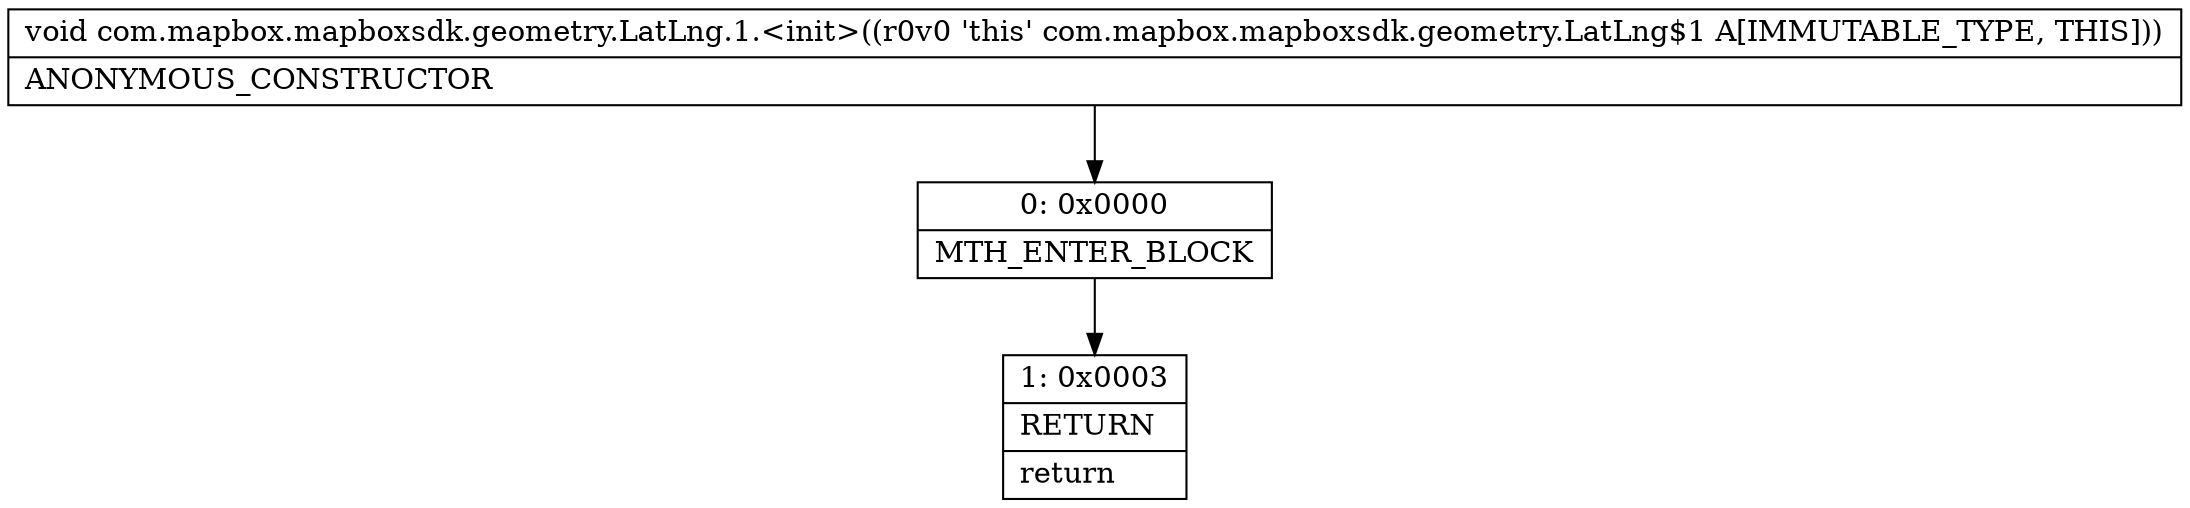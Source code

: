 digraph "CFG forcom.mapbox.mapboxsdk.geometry.LatLng.1.\<init\>()V" {
Node_0 [shape=record,label="{0\:\ 0x0000|MTH_ENTER_BLOCK\l}"];
Node_1 [shape=record,label="{1\:\ 0x0003|RETURN\l|return\l}"];
MethodNode[shape=record,label="{void com.mapbox.mapboxsdk.geometry.LatLng.1.\<init\>((r0v0 'this' com.mapbox.mapboxsdk.geometry.LatLng$1 A[IMMUTABLE_TYPE, THIS]))  | ANONYMOUS_CONSTRUCTOR\l}"];
MethodNode -> Node_0;
Node_0 -> Node_1;
}

